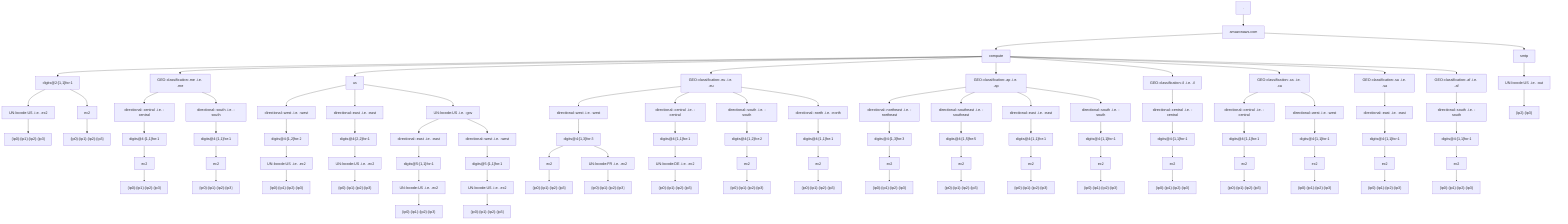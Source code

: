 flowchart TD
n0["."]
n1["amazonaws.com"]
n0 --> n1
n2["compute"]
n1 --> n2
n3["digits@2:[1,1]for:1"]
n2 --> n3
n4["UN-locode:US .i.e. .ec2"]
n3 --> n4
n5["{ip0}-{ip1}-{ip2}-{ip3}"]
n4 --> n5
n6["ec2"]
n3 --> n6
n7["{ip0}-{ip1}-{ip2}-{ip3}"]
n6 --> n7
n8["GEO-classification:.me .i.e. .me"]
n2 --> n8
n9["directional:-central .i.e. -central"]
n8 --> n9
n10["digits@4:[1,1]for:1"]
n9 --> n10
n11["ec2"]
n10 --> n11
n12["{ip0}-{ip1}-{ip2}-{ip3}"]
n11 --> n12
n13["directional:-south .i.e. -south"]
n8 --> n13
n14["digits@4:[1,1]for:1"]
n13 --> n14
n15["ec2"]
n14 --> n15
n16["{ip0}-{ip1}-{ip2}-{ip3}"]
n15 --> n16
n17["us"]
n2 --> n17
n18["directional:-west .i.e. -west"]
n17 --> n18
n19["digits@4:[1,2]for:2"]
n18 --> n19
n20["UN-locode:US .i.e. .ec2"]
n19 --> n20
n21["{ip0}-{ip1}-{ip2}-{ip3}"]
n20 --> n21
n22["directional:-east .i.e. -east"]
n17 --> n22
n23["digits@4:[2,2]for:1"]
n22 --> n23
n24["UN-locode:US .i.e. .ec2"]
n23 --> n24
n25["{ip0}-{ip1}-{ip2}-{ip3}"]
n24 --> n25
n26["UN-locode:US .i.e. -gov"]
n17 --> n26
n27["directional:-east .i.e. -east"]
n26 --> n27
n28["digits@5:[1,1]for:1"]
n27 --> n28
n29["UN-locode:US .i.e. .ec2"]
n28 --> n29
n30["{ip0}-{ip1}-{ip2}-{ip3}"]
n29 --> n30
n31["directional:-west .i.e. -west"]
n26 --> n31
n32["digits@5:[1,1]for:1"]
n31 --> n32
n33["UN-locode:US .i.e. .ec2"]
n32 --> n33
n34["{ip0}-{ip1}-{ip2}-{ip3}"]
n33 --> n34
n35["GEO-classification:.eu .i.e. .eu"]
n2 --> n35
n36["directional:-west .i.e. -west"]
n35 --> n36
n37["digits@4:[1,3]for:3"]
n36 --> n37
n38["ec2"]
n37 --> n38
n39["{ip0}-{ip1}-{ip2}-{ip3}"]
n38 --> n39
n40["UN-locode:FR .i.e. .ec2"]
n37 --> n40
n41["{ip0}-{ip1}-{ip2}-{ip3}"]
n40 --> n41
n42["directional:-central .i.e. -central"]
n35 --> n42
n43["digits@4:[1,1]for:1"]
n42 --> n43
n44["UN-locode:DE .i.e. .ec2"]
n43 --> n44
n45["{ip0}-{ip1}-{ip2}-{ip3}"]
n44 --> n45
n46["directional:-south .i.e. -south"]
n35 --> n46
n47["digits@4:[1,2]for:2"]
n46 --> n47
n48["ec2"]
n47 --> n48
n49["{ip0}-{ip1}-{ip2}-{ip3}"]
n48 --> n49
n50["directional:-north .i.e. -north"]
n35 --> n50
n51["digits@4:[1,1]for:1"]
n50 --> n51
n52["ec2"]
n51 --> n52
n53["{ip0}-{ip1}-{ip2}-{ip3}"]
n52 --> n53
n54["GEO-classification:.ap .i.e. .ap"]
n2 --> n54
n55["directional:-northeast .i.e. -northeast"]
n54 --> n55
n56["digits@4:[1,3]for:3"]
n55 --> n56
n57["ec2"]
n56 --> n57
n58["{ip0}-{ip1}-{ip2}-{ip3}"]
n57 --> n58
n59["directional:-southeast .i.e. -southeast"]
n54 --> n59
n60["digits@4:[1,5]for:5"]
n59 --> n60
n61["ec2"]
n60 --> n61
n62["{ip0}-{ip1}-{ip2}-{ip3}"]
n61 --> n62
n63["directional:-east .i.e. -east"]
n54 --> n63
n64["digits@4:[1,1]for:1"]
n63 --> n64
n65["ec2"]
n64 --> n65
n66["{ip0}-{ip1}-{ip2}-{ip3}"]
n65 --> n66
n67["directional:-south .i.e. -south"]
n54 --> n67
n68["digits@4:[1,1]for:1"]
n67 --> n68
n69["ec2"]
n68 --> n69
n70["{ip0}-{ip1}-{ip2}-{ip3}"]
n69 --> n70
n71["GEO-classification:.il .i.e. .il"]
n2 --> n71
n72["directional:-central .i.e. -central"]
n71 --> n72
n73["digits@4:[1,1]for:1"]
n72 --> n73
n74["ec2"]
n73 --> n74
n75["{ip0}-{ip1}-{ip2}-{ip3}"]
n74 --> n75
n76["GEO-classification:.ca .i.e. .ca"]
n2 --> n76
n77["directional:-central .i.e. -central"]
n76 --> n77
n78["digits@4:[1,1]for:1"]
n77 --> n78
n79["ec2"]
n78 --> n79
n80["{ip0}-{ip1}-{ip2}-{ip3}"]
n79 --> n80
n81["directional:-west .i.e. -west"]
n76 --> n81
n82["digits@4:[1,1]for:1"]
n81 --> n82
n83["ec2"]
n82 --> n83
n84["{ip0}-{ip1}-{ip2}-{ip3}"]
n83 --> n84
n85["GEO-classification:.sa .i.e. .sa"]
n2 --> n85
n86["directional:-east .i.e. -east"]
n85 --> n86
n87["digits@4:[1,1]for:1"]
n86 --> n87
n88["ec2"]
n87 --> n88
n89["{ip0}-{ip1}-{ip2}-{ip3}"]
n88 --> n89
n90["GEO-classification:.af .i.e. .af"]
n2 --> n90
n91["directional:-south .i.e. -south"]
n90 --> n91
n92["digits@4:[1,1]for:1"]
n91 --> n92
n93["ec2"]
n92 --> n93
n94["{ip0}-{ip1}-{ip2}-{ip3}"]
n93 --> n94
n95["smtp"]
n1 --> n95
n96["UN-locode:US .i.e. -out"]
n95 --> n96
n97["{ip2}-{ip3}"]
n96 --> n97